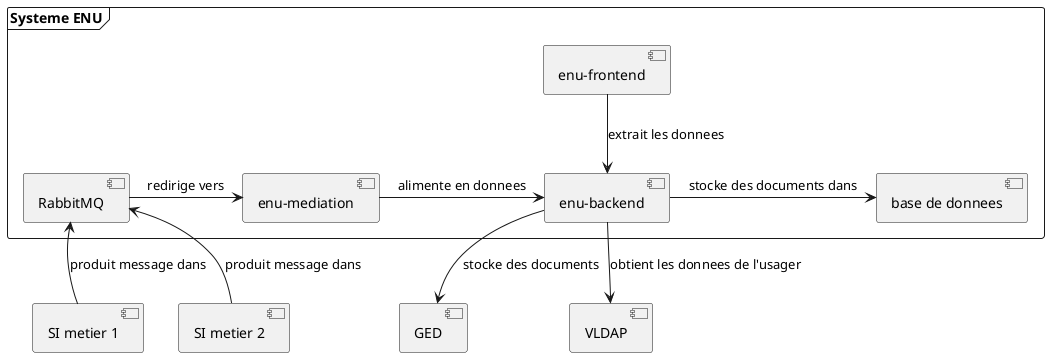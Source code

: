 'UML Systeme ENU'
@startuml
frame "Systeme ENU" {
  [RabbitMQ] -right-> [enu-mediation] : redirige vers
  [enu-mediation] -right-> [enu-backend] : alimente en donnees
  [enu-frontend] -down-> [enu-backend] : extrait les donnees
  [enu-backend] -> [base de donnees] : stocke des documents dans
}
[enu-backend] -down-> [GED] : stocke des documents
[enu-backend] -down-> [VLDAP] : obtient les donnees de l'usager
together {
  [SI metier 1] -up-> [RabbitMQ] : produit message dans
  [SI metier 2] -up-> [RabbitMQ] : produit message dans
}
@enduml
